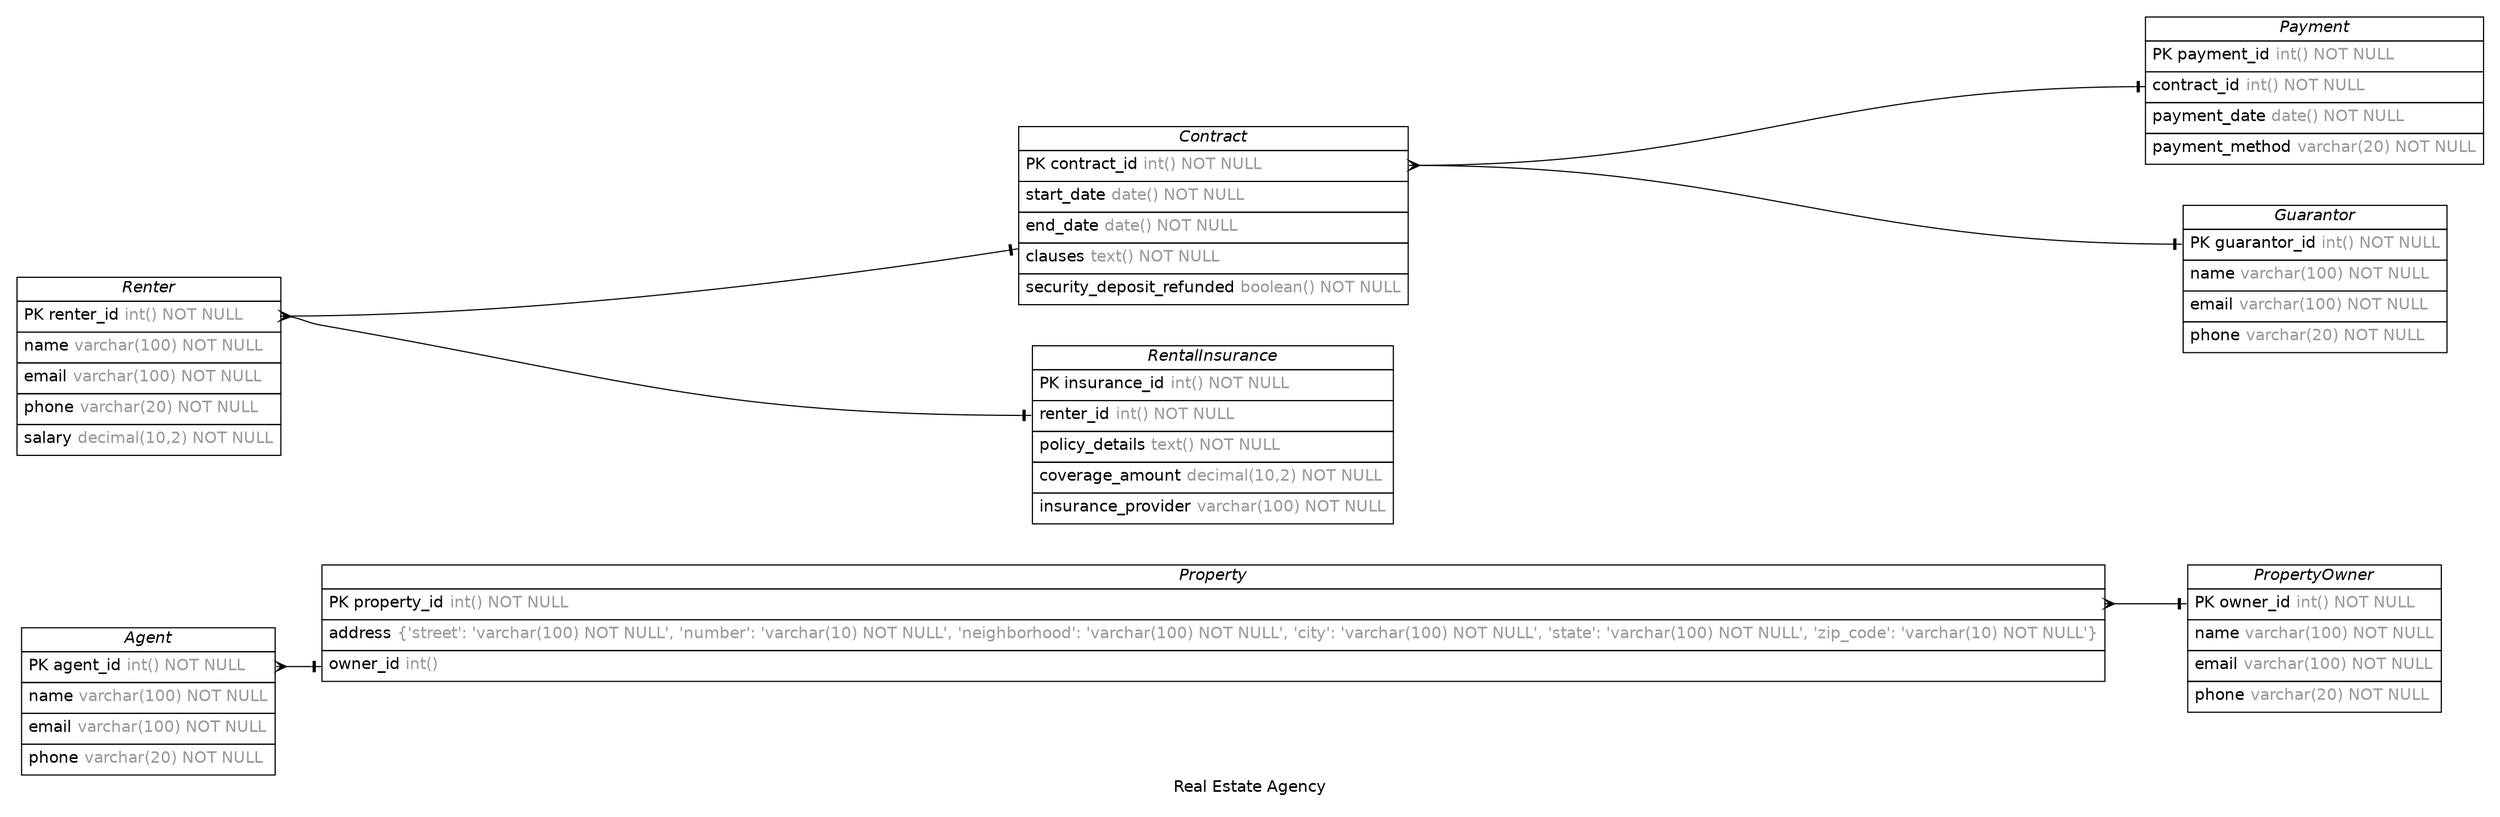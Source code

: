 /* created with ERDot < https://github.com/ehne/ERDot > */
digraph G {
    graph [
        nodesep=0.5;
        rankdir="LR";
        concentrate=true;
        splines="spline";
        fontname="Helvetica";
        pad="0.2,0.2",
        label="Real Estate Agency",
        
    ];
    
    node [shape=plain, fontname="Helvetica"];
    edge [
        dir=both,
        fontsize=12,
        arrowsize=0.9,
        penwidth=1.0,
        labelangle=32,
        labeldistance=1.8,
        fontname="Helvetica"
    ];
    
    "Agent" [ label=<
        <table border="0" cellborder="1" cellspacing="0" >
        <tr><td><i>Agent</i></td></tr>
        <tr><td port="agent_id" align="left" cellpadding="5">PK agent_id <font color="grey60">int() NOT NULL</font></td></tr>
        <tr><td port="name" align="left" cellpadding="5">name <font color="grey60">varchar(100) NOT NULL</font></td></tr>
        <tr><td port="email" align="left" cellpadding="5">email <font color="grey60">varchar(100) NOT NULL</font></td></tr>
        <tr><td port="phone" align="left" cellpadding="5">phone <font color="grey60">varchar(20) NOT NULL</font></td></tr>
    </table>>];
    "Renter" [ label=<
        <table border="0" cellborder="1" cellspacing="0" >
        <tr><td><i>Renter</i></td></tr>
        <tr><td port="renter_id" align="left" cellpadding="5">PK renter_id <font color="grey60">int() NOT NULL</font></td></tr>
        <tr><td port="name" align="left" cellpadding="5">name <font color="grey60">varchar(100) NOT NULL</font></td></tr>
        <tr><td port="email" align="left" cellpadding="5">email <font color="grey60">varchar(100) NOT NULL</font></td></tr>
        <tr><td port="phone" align="left" cellpadding="5">phone <font color="grey60">varchar(20) NOT NULL</font></td></tr>
        <tr><td port="salary" align="left" cellpadding="5">salary <font color="grey60">decimal(10,2) NOT NULL</font></td></tr>
    </table>>];
    "Property" [ label=<
        <table border="0" cellborder="1" cellspacing="0" >
        <tr><td><i>Property</i></td></tr>
        <tr><td port="property_id" align="left" cellpadding="5">PK property_id <font color="grey60">int() NOT NULL</font></td></tr>
        <tr><td port="address" align="left" cellpadding="5">address <font color="grey60">{&#039;street&#039;: &#039;varchar(100) NOT NULL&#039;, &#039;number&#039;: &#039;varchar(10) NOT NULL&#039;, &#039;neighborhood&#039;: &#039;varchar(100) NOT NULL&#039;, &#039;city&#039;: &#039;varchar(100) NOT NULL&#039;, &#039;state&#039;: &#039;varchar(100) NOT NULL&#039;, &#039;zip_code&#039;: &#039;varchar(10) NOT NULL&#039;}</font></td></tr>
        <tr><td port="owner_id" align="left" cellpadding="5">owner_id <font color="grey60">int()</font></td></tr>
    </table>>];
    "PropertyOwner" [ label=<
        <table border="0" cellborder="1" cellspacing="0" >
        <tr><td><i>PropertyOwner</i></td></tr>
        <tr><td port="owner_id" align="left" cellpadding="5">PK owner_id <font color="grey60">int() NOT NULL</font></td></tr>
        <tr><td port="name" align="left" cellpadding="5">name <font color="grey60">varchar(100) NOT NULL</font></td></tr>
        <tr><td port="email" align="left" cellpadding="5">email <font color="grey60">varchar(100) NOT NULL</font></td></tr>
        <tr><td port="phone" align="left" cellpadding="5">phone <font color="grey60">varchar(20) NOT NULL</font></td></tr>
    </table>>];
    "Contract" [ label=<
        <table border="0" cellborder="1" cellspacing="0" >
        <tr><td><i>Contract</i></td></tr>
        <tr><td port="contract_id" align="left" cellpadding="5">PK contract_id <font color="grey60">int() NOT NULL</font></td></tr>
        <tr><td port="start_date" align="left" cellpadding="5">start_date <font color="grey60">date() NOT NULL</font></td></tr>
        <tr><td port="end_date" align="left" cellpadding="5">end_date <font color="grey60">date() NOT NULL</font></td></tr>
        <tr><td port="clauses" align="left" cellpadding="5">clauses <font color="grey60">text() NOT NULL</font></td></tr>
        <tr><td port="security_deposit_refunded" align="left" cellpadding="5">security_deposit_refunded <font color="grey60">boolean() NOT NULL</font></td></tr>
    </table>>];
    "Payment" [ label=<
        <table border="0" cellborder="1" cellspacing="0" >
        <tr><td><i>Payment</i></td></tr>
        <tr><td port="payment_id" align="left" cellpadding="5">PK payment_id <font color="grey60">int() NOT NULL</font></td></tr>
        <tr><td port="contract_id" align="left" cellpadding="5">contract_id <font color="grey60">int() NOT NULL</font></td></tr>
        <tr><td port="payment_date" align="left" cellpadding="5">payment_date <font color="grey60">date() NOT NULL</font></td></tr>
        <tr><td port="payment_method" align="left" cellpadding="5">payment_method <font color="grey60">varchar(20) NOT NULL</font></td></tr>
    </table>>];
    "Guarantor" [ label=<
        <table border="0" cellborder="1" cellspacing="0" >
        <tr><td><i>Guarantor</i></td></tr>
        <tr><td port="guarantor_id" align="left" cellpadding="5">PK guarantor_id <font color="grey60">int() NOT NULL</font></td></tr>
        <tr><td port="name" align="left" cellpadding="5">name <font color="grey60">varchar(100) NOT NULL</font></td></tr>
        <tr><td port="email" align="left" cellpadding="5">email <font color="grey60">varchar(100) NOT NULL</font></td></tr>
        <tr><td port="phone" align="left" cellpadding="5">phone <font color="grey60">varchar(20) NOT NULL</font></td></tr>
    </table>>];
    "RentalInsurance" [ label=<
        <table border="0" cellborder="1" cellspacing="0" >
        <tr><td><i>RentalInsurance</i></td></tr>
        <tr><td port="insurance_id" align="left" cellpadding="5">PK insurance_id <font color="grey60">int() NOT NULL</font></td></tr>
        <tr><td port="renter_id" align="left" cellpadding="5">renter_id <font color="grey60">int() NOT NULL</font></td></tr>
        <tr><td port="policy_details" align="left" cellpadding="5">policy_details <font color="grey60">text() NOT NULL</font></td></tr>
        <tr><td port="coverage_amount" align="left" cellpadding="5">coverage_amount <font color="grey60">decimal(10,2) NOT NULL</font></td></tr>
        <tr><td port="insurance_provider" align="left" cellpadding="5">insurance_provider <font color="grey60">varchar(100) NOT NULL</font></td></tr>
    </table>>];

    
    "Agent":"agent_id"->"Property":"owner_id" [
        arrowhead=noneotee,

        arrowtail=ocrow,
    ];

    
    "Renter":"renter_id"->"Contract":"renter_id" [
        arrowhead=noneotee,

        arrowtail=ocrow,
    ];

    
    "Property":"property_id"->"PropertyOwner":"owner_id" [
        arrowhead=noneotee,

        arrowtail=ocrow,
    ];

    
    "Contract":"contract_id"->"Payment":"contract_id" [
        arrowhead=noneotee,

        arrowtail=ocrow,
    ];

    
    "Contract":"contract_id"->"Guarantor":"guarantor_id" [
        arrowhead=noneotee,

        arrowtail=ocrow,
    ];

    
    "Renter":"renter_id"->"RentalInsurance":"renter_id" [
        arrowhead=noneotee,

        arrowtail=ocrow,
    ];



    

}
